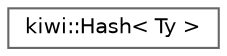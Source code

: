 digraph "Graphical Class Hierarchy"
{
 // LATEX_PDF_SIZE
  bgcolor="transparent";
  edge [fontname=Helvetica,fontsize=10,labelfontname=Helvetica,labelfontsize=10];
  node [fontname=Helvetica,fontsize=10,shape=box,height=0.2,width=0.4];
  rankdir="LR";
  Node0 [id="Node000000",label="kiwi::Hash\< Ty \>",height=0.2,width=0.4,color="grey40", fillcolor="white", style="filled",URL="$structkiwi_1_1Hash.html",tooltip=" "];
}
